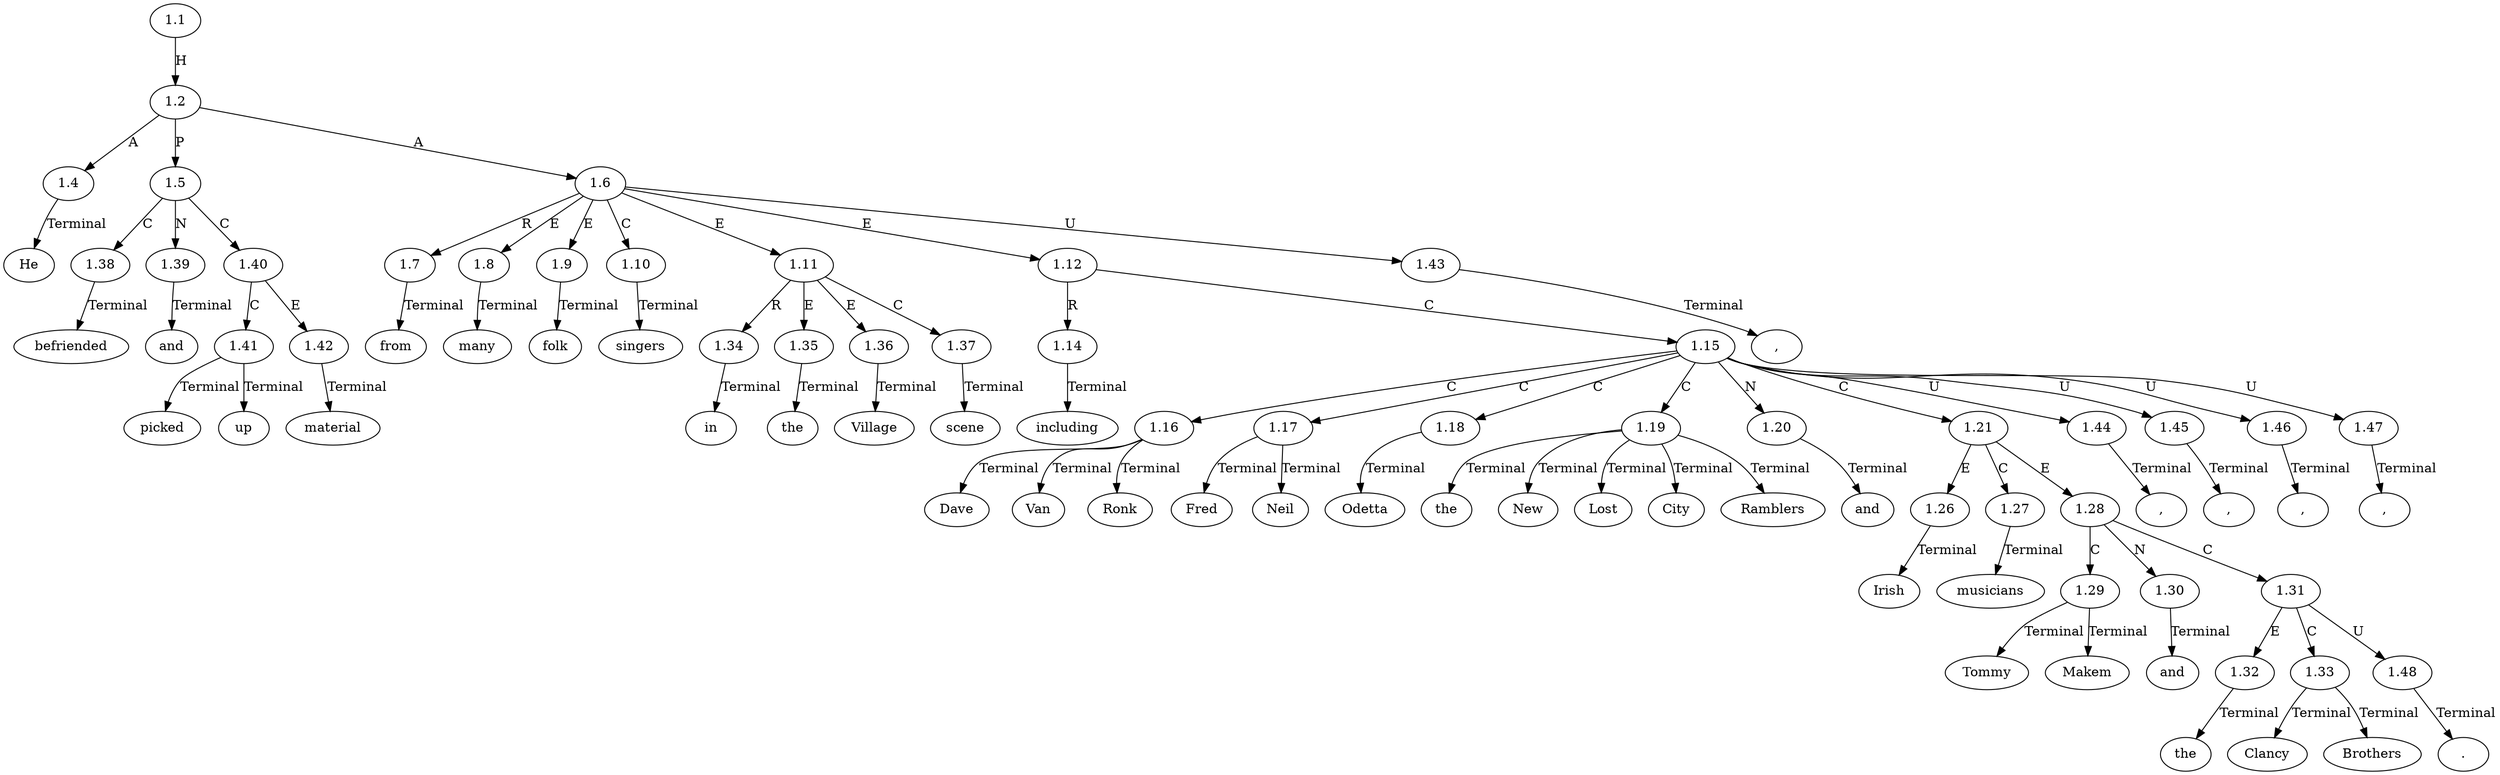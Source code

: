 // Graph
digraph {
	0.1 [label=He ordering=out]
	0.10 [label=singers ordering=out]
	0.11 [label=in ordering=out]
	0.12 [label=the ordering=out]
	0.13 [label=Village ordering=out]
	0.14 [label=scene ordering=out]
	0.15 [label="," ordering=out]
	0.16 [label=including ordering=out]
	0.17 [label=Dave ordering=out]
	0.18 [label=Van ordering=out]
	0.19 [label=Ronk ordering=out]
	0.2 [label=befriended ordering=out]
	0.20 [label="," ordering=out]
	0.21 [label=Fred ordering=out]
	0.22 [label=Neil ordering=out]
	0.23 [label="," ordering=out]
	0.24 [label=Odetta ordering=out]
	0.25 [label="," ordering=out]
	0.26 [label=the ordering=out]
	0.27 [label=New ordering=out]
	0.28 [label=Lost ordering=out]
	0.29 [label=City ordering=out]
	0.3 [label=and ordering=out]
	0.30 [label=Ramblers ordering=out]
	0.31 [label="," ordering=out]
	0.32 [label=and ordering=out]
	0.33 [label=Irish ordering=out]
	0.34 [label=musicians ordering=out]
	0.35 [label=Tommy ordering=out]
	0.36 [label=Makem ordering=out]
	0.37 [label=and ordering=out]
	0.38 [label=the ordering=out]
	0.39 [label=Clancy ordering=out]
	0.4 [label=picked ordering=out]
	0.40 [label=Brothers ordering=out]
	0.41 [label="." ordering=out]
	0.5 [label=up ordering=out]
	0.6 [label=material ordering=out]
	0.7 [label=from ordering=out]
	0.8 [label=many ordering=out]
	0.9 [label=folk ordering=out]
	1.1 [label=1.1 ordering=out]
	1.2 [label=1.2 ordering=out]
	1.4 [label=1.4 ordering=out]
	1.5 [label=1.5 ordering=out]
	1.6 [label=1.6 ordering=out]
	1.7 [label=1.7 ordering=out]
	1.8 [label=1.8 ordering=out]
	1.9 [label=1.9 ordering=out]
	1.10 [label=1.10 ordering=out]
	1.11 [label=1.11 ordering=out]
	1.12 [label=1.12 ordering=out]
	1.14 [label=1.14 ordering=out]
	1.15 [label=1.15 ordering=out]
	1.16 [label=1.16 ordering=out]
	1.17 [label=1.17 ordering=out]
	1.18 [label=1.18 ordering=out]
	1.19 [label=1.19 ordering=out]
	1.20 [label=1.20 ordering=out]
	1.21 [label=1.21 ordering=out]
	1.26 [label=1.26 ordering=out]
	1.27 [label=1.27 ordering=out]
	1.28 [label=1.28 ordering=out]
	1.29 [label=1.29 ordering=out]
	1.30 [label=1.30 ordering=out]
	1.31 [label=1.31 ordering=out]
	1.32 [label=1.32 ordering=out]
	1.33 [label=1.33 ordering=out]
	1.34 [label=1.34 ordering=out]
	1.35 [label=1.35 ordering=out]
	1.36 [label=1.36 ordering=out]
	1.37 [label=1.37 ordering=out]
	1.38 [label=1.38 ordering=out]
	1.39 [label=1.39 ordering=out]
	1.40 [label=1.40 ordering=out]
	1.41 [label=1.41 ordering=out]
	1.42 [label=1.42 ordering=out]
	1.43 [label=1.43 ordering=out]
	1.44 [label=1.44 ordering=out]
	1.45 [label=1.45 ordering=out]
	1.46 [label=1.46 ordering=out]
	1.47 [label=1.47 ordering=out]
	1.48 [label=1.48 ordering=out]
	1.1 -> 1.2 [label=H ordering=out]
	1.2 -> 1.4 [label=A ordering=out]
	1.2 -> 1.5 [label=P ordering=out]
	1.2 -> 1.6 [label=A ordering=out]
	1.4 -> 0.1 [label=Terminal ordering=out]
	1.5 -> 1.38 [label=C ordering=out]
	1.5 -> 1.39 [label=N ordering=out]
	1.5 -> 1.40 [label=C ordering=out]
	1.6 -> 1.7 [label=R ordering=out]
	1.6 -> 1.8 [label=E ordering=out]
	1.6 -> 1.9 [label=E ordering=out]
	1.6 -> 1.10 [label=C ordering=out]
	1.6 -> 1.11 [label=E ordering=out]
	1.6 -> 1.12 [label=E ordering=out]
	1.6 -> 1.43 [label=U ordering=out]
	1.7 -> 0.7 [label=Terminal ordering=out]
	1.8 -> 0.8 [label=Terminal ordering=out]
	1.9 -> 0.9 [label=Terminal ordering=out]
	1.10 -> 0.10 [label=Terminal ordering=out]
	1.11 -> 1.34 [label=R ordering=out]
	1.11 -> 1.35 [label=E ordering=out]
	1.11 -> 1.36 [label=E ordering=out]
	1.11 -> 1.37 [label=C ordering=out]
	1.12 -> 1.14 [label=R ordering=out]
	1.12 -> 1.15 [label=C ordering=out]
	1.14 -> 0.16 [label=Terminal ordering=out]
	1.15 -> 1.16 [label=C ordering=out]
	1.15 -> 1.17 [label=C ordering=out]
	1.15 -> 1.18 [label=C ordering=out]
	1.15 -> 1.19 [label=C ordering=out]
	1.15 -> 1.20 [label=N ordering=out]
	1.15 -> 1.21 [label=C ordering=out]
	1.15 -> 1.44 [label=U ordering=out]
	1.15 -> 1.45 [label=U ordering=out]
	1.15 -> 1.46 [label=U ordering=out]
	1.15 -> 1.47 [label=U ordering=out]
	1.16 -> 0.17 [label=Terminal ordering=out]
	1.16 -> 0.18 [label=Terminal ordering=out]
	1.16 -> 0.19 [label=Terminal ordering=out]
	1.17 -> 0.21 [label=Terminal ordering=out]
	1.17 -> 0.22 [label=Terminal ordering=out]
	1.18 -> 0.24 [label=Terminal ordering=out]
	1.19 -> 0.26 [label=Terminal ordering=out]
	1.19 -> 0.27 [label=Terminal ordering=out]
	1.19 -> 0.28 [label=Terminal ordering=out]
	1.19 -> 0.29 [label=Terminal ordering=out]
	1.19 -> 0.30 [label=Terminal ordering=out]
	1.20 -> 0.32 [label=Terminal ordering=out]
	1.21 -> 1.26 [label=E ordering=out]
	1.21 -> 1.27 [label=C ordering=out]
	1.21 -> 1.28 [label=E ordering=out]
	1.26 -> 0.33 [label=Terminal ordering=out]
	1.27 -> 0.34 [label=Terminal ordering=out]
	1.28 -> 1.29 [label=C ordering=out]
	1.28 -> 1.30 [label=N ordering=out]
	1.28 -> 1.31 [label=C ordering=out]
	1.29 -> 0.35 [label=Terminal ordering=out]
	1.29 -> 0.36 [label=Terminal ordering=out]
	1.30 -> 0.37 [label=Terminal ordering=out]
	1.31 -> 1.32 [label=E ordering=out]
	1.31 -> 1.33 [label=C ordering=out]
	1.31 -> 1.48 [label=U ordering=out]
	1.32 -> 0.38 [label=Terminal ordering=out]
	1.33 -> 0.39 [label=Terminal ordering=out]
	1.33 -> 0.40 [label=Terminal ordering=out]
	1.34 -> 0.11 [label=Terminal ordering=out]
	1.35 -> 0.12 [label=Terminal ordering=out]
	1.36 -> 0.13 [label=Terminal ordering=out]
	1.37 -> 0.14 [label=Terminal ordering=out]
	1.38 -> 0.2 [label=Terminal ordering=out]
	1.39 -> 0.3 [label=Terminal ordering=out]
	1.40 -> 1.41 [label=C ordering=out]
	1.40 -> 1.42 [label=E ordering=out]
	1.41 -> 0.4 [label=Terminal ordering=out]
	1.41 -> 0.5 [label=Terminal ordering=out]
	1.42 -> 0.6 [label=Terminal ordering=out]
	1.43 -> 0.15 [label=Terminal ordering=out]
	1.44 -> 0.20 [label=Terminal ordering=out]
	1.45 -> 0.23 [label=Terminal ordering=out]
	1.46 -> 0.25 [label=Terminal ordering=out]
	1.47 -> 0.31 [label=Terminal ordering=out]
	1.48 -> 0.41 [label=Terminal ordering=out]
}
